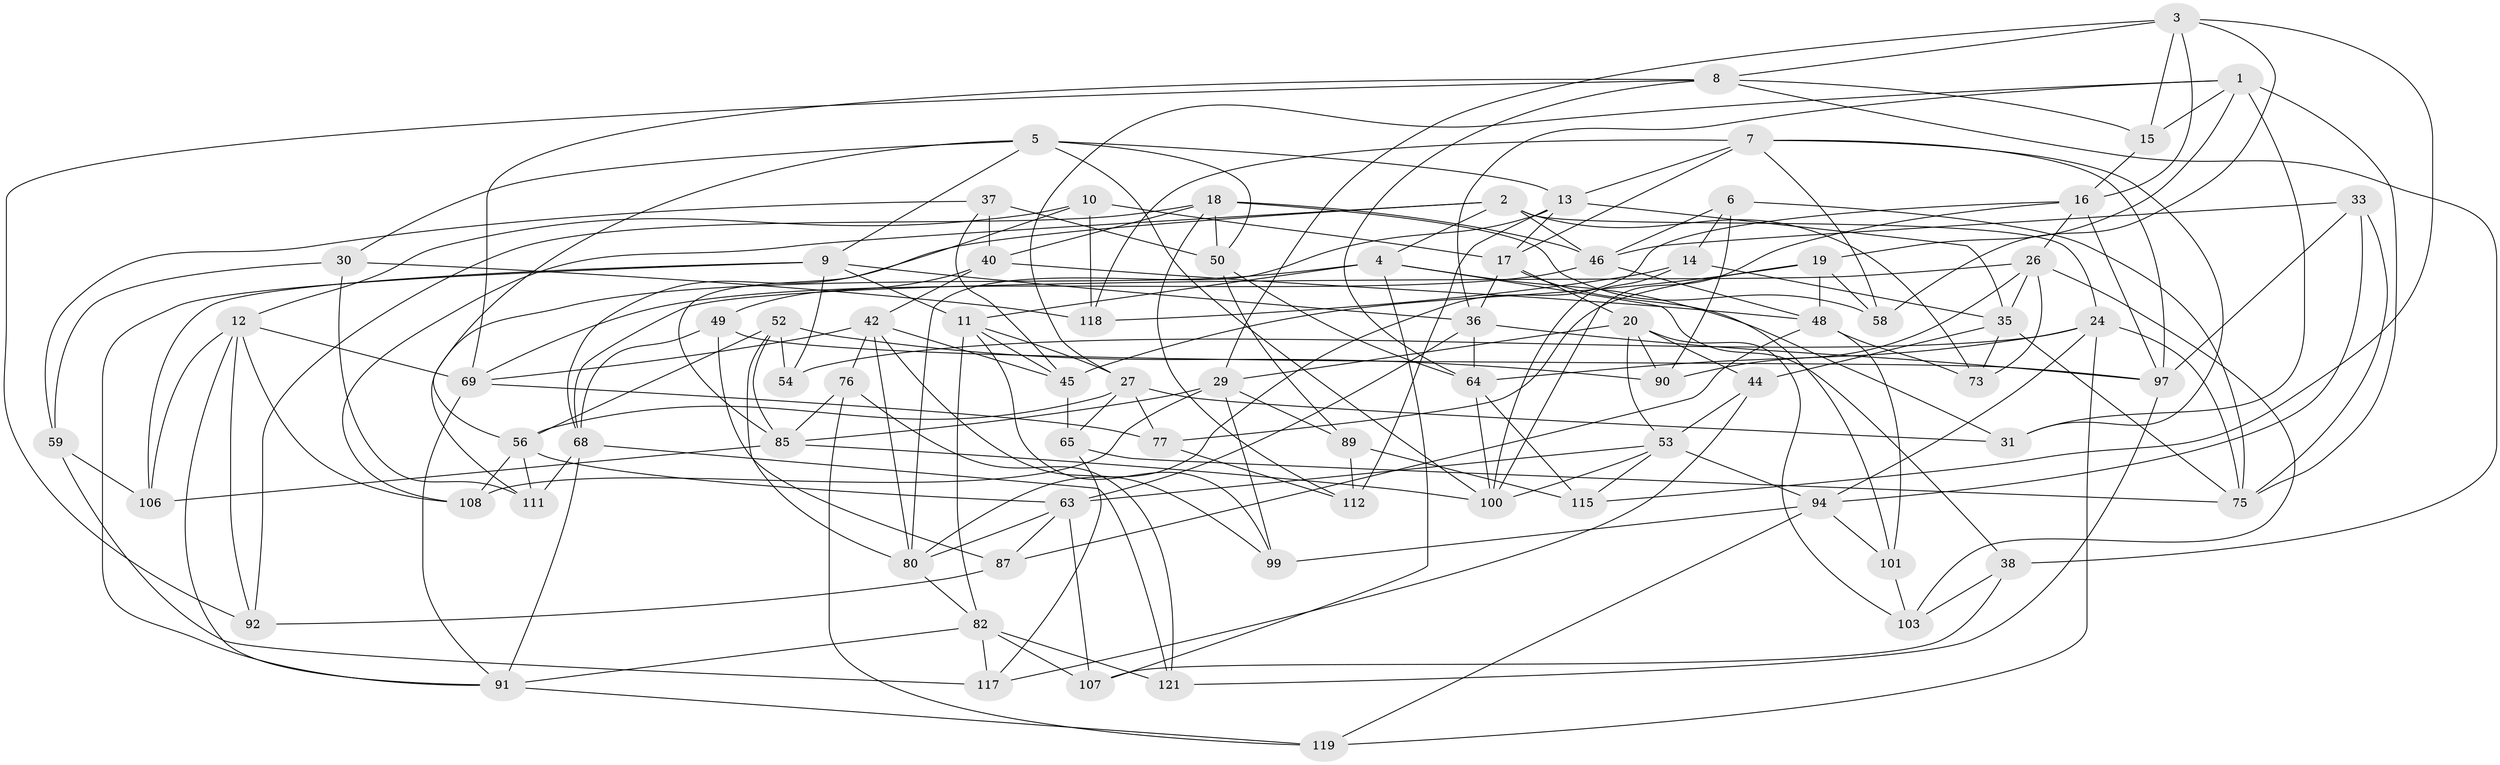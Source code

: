 // Generated by graph-tools (version 1.1) at 2025/52/02/27/25 19:52:34]
// undirected, 78 vertices, 196 edges
graph export_dot {
graph [start="1"]
  node [color=gray90,style=filled];
  1 [super="+84"];
  2 [super="+79"];
  3 [super="+23"];
  4 [super="+22"];
  5 [super="+120"];
  6;
  7 [super="+25"];
  8 [super="+74"];
  9 [super="+21"];
  10;
  11 [super="+60"];
  12 [super="+43"];
  13 [super="+39"];
  14;
  15;
  16 [super="+32"];
  17 [super="+47"];
  18 [super="+86"];
  19 [super="+93"];
  20 [super="+78"];
  24 [super="+34"];
  26 [super="+41"];
  27 [super="+28"];
  29 [super="+51"];
  30;
  31;
  33;
  35 [super="+98"];
  36 [super="+71"];
  37 [super="+72"];
  38;
  40 [super="+61"];
  42 [super="+81"];
  44;
  45 [super="+55"];
  46 [super="+67"];
  48 [super="+62"];
  49;
  50 [super="+70"];
  52 [super="+102"];
  53 [super="+104"];
  54;
  56 [super="+57"];
  58;
  59;
  63 [super="+66"];
  64 [super="+83"];
  65;
  68 [super="+95"];
  69 [super="+109"];
  73;
  75 [super="+114"];
  76;
  77;
  80 [super="+88"];
  82 [super="+113"];
  85 [super="+105"];
  87;
  89;
  90;
  91 [super="+110"];
  92;
  94 [super="+96"];
  97 [super="+122"];
  99;
  100 [super="+116"];
  101;
  103;
  106;
  107;
  108;
  111;
  112;
  115;
  117;
  118;
  119;
  121;
  1 -- 15;
  1 -- 36;
  1 -- 75;
  1 -- 27;
  1 -- 19;
  1 -- 31;
  2 -- 108;
  2 -- 68;
  2 -- 24;
  2 -- 73;
  2 -- 46;
  2 -- 4;
  3 -- 15;
  3 -- 16;
  3 -- 115;
  3 -- 58;
  3 -- 29;
  3 -- 8;
  4 -- 38;
  4 -- 107;
  4 -- 11;
  4 -- 111;
  4 -- 31;
  5 -- 9;
  5 -- 50;
  5 -- 56;
  5 -- 13;
  5 -- 100;
  5 -- 30;
  6 -- 75;
  6 -- 14;
  6 -- 90;
  6 -- 46;
  7 -- 58;
  7 -- 118;
  7 -- 97;
  7 -- 17;
  7 -- 31;
  7 -- 13;
  8 -- 38;
  8 -- 15;
  8 -- 64;
  8 -- 92;
  8 -- 69;
  9 -- 11;
  9 -- 106;
  9 -- 54;
  9 -- 36;
  9 -- 91;
  10 -- 17;
  10 -- 118;
  10 -- 12;
  10 -- 85;
  11 -- 82;
  11 -- 27;
  11 -- 99;
  11 -- 45;
  12 -- 108;
  12 -- 106;
  12 -- 92;
  12 -- 69;
  12 -- 91;
  13 -- 17;
  13 -- 35;
  13 -- 112;
  13 -- 80;
  14 -- 118;
  14 -- 100;
  14 -- 35;
  15 -- 16;
  16 -- 80;
  16 -- 97;
  16 -- 100;
  16 -- 26;
  17 -- 101;
  17 -- 20;
  17 -- 36;
  18 -- 58;
  18 -- 112;
  18 -- 92;
  18 -- 40;
  18 -- 46;
  18 -- 50;
  19 -- 45 [weight=2];
  19 -- 58;
  19 -- 77;
  19 -- 48;
  20 -- 90;
  20 -- 44;
  20 -- 103;
  20 -- 29;
  20 -- 53;
  24 -- 64;
  24 -- 54;
  24 -- 75;
  24 -- 94;
  24 -- 119;
  26 -- 73;
  26 -- 90;
  26 -- 35;
  26 -- 103;
  26 -- 68;
  27 -- 77;
  27 -- 56;
  27 -- 65;
  27 -- 31;
  29 -- 89;
  29 -- 99;
  29 -- 108;
  29 -- 85;
  30 -- 111;
  30 -- 118;
  30 -- 59;
  33 -- 46;
  33 -- 94;
  33 -- 97;
  33 -- 75;
  35 -- 44;
  35 -- 73;
  35 -- 75;
  36 -- 64;
  36 -- 97;
  36 -- 63;
  37 -- 50 [weight=2];
  37 -- 40 [weight=2];
  37 -- 59;
  37 -- 45;
  38 -- 107;
  38 -- 103;
  40 -- 48;
  40 -- 42;
  40 -- 49;
  42 -- 76;
  42 -- 99;
  42 -- 45;
  42 -- 69;
  42 -- 80;
  44 -- 117;
  44 -- 53;
  45 -- 65;
  46 -- 69;
  46 -- 48;
  48 -- 73;
  48 -- 101;
  48 -- 87;
  49 -- 87;
  49 -- 68;
  49 -- 97;
  50 -- 64;
  50 -- 89;
  52 -- 54 [weight=2];
  52 -- 56;
  52 -- 90;
  52 -- 85;
  52 -- 80;
  53 -- 115;
  53 -- 63;
  53 -- 100;
  53 -- 94;
  56 -- 111;
  56 -- 108;
  56 -- 63;
  59 -- 117;
  59 -- 106;
  63 -- 80;
  63 -- 87;
  63 -- 107;
  64 -- 115;
  64 -- 100;
  65 -- 117;
  65 -- 75;
  68 -- 121;
  68 -- 111;
  68 -- 91;
  69 -- 77;
  69 -- 91;
  76 -- 85;
  76 -- 119;
  76 -- 121;
  77 -- 112;
  80 -- 82;
  82 -- 117;
  82 -- 121;
  82 -- 107;
  82 -- 91;
  85 -- 100;
  85 -- 106;
  87 -- 92;
  89 -- 112;
  89 -- 115;
  91 -- 119;
  94 -- 101;
  94 -- 119;
  94 -- 99;
  97 -- 121;
  101 -- 103;
}
